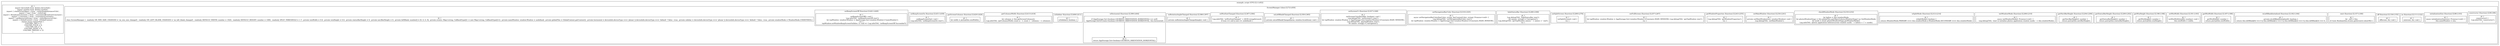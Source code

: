 digraph "32.ts" {
  subgraph "cluster_1" {
    label="example_script (CFG) [L1-L452]";
    node_1_1 [label="id: 1\nimport deviceInfo from '@ohos.deviceInfo';
import window from '@ohos.window';
import { stashOrGetObject } from '../utils/SingleInstanceUtils';
import { Log } from '../utils/Log';
import { BroadcastConstants } from '../constants/BroadcastConstants';
import { Constants } from '../constants/Constants';
import { getResourceString } from '../utils/ResourceUtils';
import { GlobalContext } from './GlobalContext';
export enum ColumnSize {
  COLUMN_TWO = 2,
  COLUMN_FOUR = 4,
  COLUMN_SIX = 6,
  COLUMN_EIGHT = 8,
  COLUMN_TWELVE = 12
}", shape=box];
  subgraph "cluster_2" {
    label="ScreenManager (class) [L72-L450]";
    node_2_1 [label="id: 1\nclass ScreenManager {  readonly ON_WIN_SIZE_CHANGED = 'on_win_size_changed';  readonly ON_LEFT_BLANK_CHANGED = 'on_left_blank_changed';  readonly DEFAULT_WIDTH: number = 1920;  readonly DEFAULT_HEIGHT: number = 1080;  readonly SPLIT_THRESHOLD = 1.7;  private winWidth = 0.0;  private winHeight = 0.0;  private statusBarHeight = 0;  private naviBarHeight = 0;  private leftBlank: number[] = [0, 0, 0, 0];  private events: Map<string, CallbackType[]> = new Map<string, CallbackType[]>();  private mainWindow: window.Window = undefined;  private globalThis = GlobalContext.getContext();  private horizontal = deviceInfo.deviceType === 'phone' || deviceInfo.deviceType === 'default' ? false : true;  private sidebar = deviceInfo.deviceType === 'phone' || deviceInfo.deviceType === 'default' ? false : true;  private windowMode = WindowMode.UNDEFINED;}", shape=box];
  subgraph "cluster_3" {
    label="constructor (function) [L94-L96]";
    node_3_1 [label="id: 1\nconstructor() {
  Log.info(TAG, 'constructor');
}", shape=box];
  }
  subgraph "cluster_4" {
    label="initializationSize (function) [L98-L103]";
    node_4_1 [label="id: 1\nasync initializationSize(win): Promise<void> {
this.mainWindow = win;", shape=box];
  }
  subgraph "cluster_5" {
    label="on (function) [L111-L122]";
    node_5_1 [label="id: 1\non(event, fn): void {", shape=box];
  }
  subgraph "cluster_6" {
    label="off (function) [L130-L155]";
    node_6_1 [label="id: 1\noff(event, fn): void {", shape=box];
  }
  subgraph "cluster_7" {
    label="emit (function) [L157-L180]";
    node_7_1 [label="id: 1\nlet _self = this;
if (!new Boolean(this.events.get(event)).valueOf()) {", shape=box];
  }
  subgraph "cluster_8" {
    label="isLeftBlankInitialized (function) [L182-L184]";
    node_8_1 [label="id: 1\nprivate isLeftBlankInitialized(): boolean {
return this.leftBlank[0] !== 0 || this.leftBlank[1] !== 0 || this.leftBlank[2] !== 0 || this.leftBlank[3] !== 0;", shape=box];
  }
  subgraph "cluster_9" {
    label="getWinWidth (function) [L187-L189]";
    node_9_1 [label="id: 1\ngetWinWidth(): number {
return px2vp(this.winWidth);", shape=box];
  }
  subgraph "cluster_10" {
    label="setWinWidth (function) [L191-L193]";
    node_10_1 [label="id: 1\nsetWinWidth(width: number): void {
this.winWidth = width;", shape=box];
  }
  subgraph "cluster_11" {
    label="getWinHeight (function) [L196-L198]";
    node_11_1 [label="id: 1\ngetWinHeight(): number {
return px2vp(this.winHeight);", shape=box];
  }
  subgraph "cluster_12" {
    label="getStatusBarHeight (function) [L200-L202]";
    node_12_1 [label="id: 1\ngetStatusBarHeight(): number {
    return px2vp(this.statusBarHeight);", shape=box];
  }
  subgraph "cluster_13" {
    label="getNaviBarHeight (function) [L204-L206]";
    node_13_1 [label="id: 1\ngetNaviBarHeight(): number {
    return px2vp(this.naviBarHeight);", shape=box];
  }
  subgraph "cluster_14" {
    label="initWindowMode (function) [L208-L210]";
    node_14_1 [label="id: 1\nasync initWindowMode(): Promise<void> {
    Log.debug(TAG, 'start to initialize photos application window mode: ' + this.windowMode);", shape=box];
  }
  subgraph "cluster_15" {
    label="isSplitMode (function) [L212-L214]";
    node_15_1 [label="id: 1\nisSplitMode(): boolean {
return (WindowMode.PRIMARY === this.windowMode || WindowMode.SECONDARY === this.windowMode)", shape=box];
  }
  subgraph "cluster_16" {
    label="checkWindowMode (function) [L216-L232]";
    node_16_1 [label="id: 1\nlet before = this.windowMode;
let photosWindowStage = this.globalThis.getObject('photosWindowStage') as GetWindowMode;
let mode = await photosWindowStage.getWindowMode();
Log.info(TAG, 'photos application before/current window mode: ' + before + '/' + mode);", shape=box];
  }
  subgraph "cluster_17" {
    label="setMainWindow (function) [L234-L241]";
    node_17_1 [label="id: 1\nprivate setMainWindow(win: window.Window): void {
Log.debug(TAG, 'setMainWindow');", shape=box];
  }
  subgraph "cluster_18" {
    label="getWindowProperties (function) [L243-L255]";
    node_18_1 [label="id: 1\nLog.debug(TAG, 'getWindowProperties');
try {", shape=box];
  }
  subgraph "cluster_19" {
    label="setFullScreen (function) [L257-L267]";
    node_19_1 [label="id: 1\nlet topWindow: window.Window = AppStorage.Get<window.Window>(Constants.MAIN_WINDOW); Log.debug(TAG, 'getTopWindow start');
try {", shape=box];
  }
  subgraph "cluster_20" {
    label="setSplitScreen (function) [L269-L278]";
    node_20_1 [label="id: 1\nsetSplitScreen(): void {
try {", shape=box];
  }
  subgraph "cluster_21" {
    label="hideStatusBar (function) [L280-L308]";
    node_21_1 [label="id: 1\nLog.debug(TAG, 'hideStatusBar start');
let names: string[] = ['navigation'];
Log.debug(TAG, 'getTopWindow names: ' + names + ' end');
try {", shape=box];
  }
  subgraph "cluster_22" {
    label="setNavigationBarColor (function) [L310-L325]";
    node_22_1 [label="id: 1\nasync setNavigationBarColor(barColor: string, barContentColor: string): Promise<void> {
    Log.debug(TAG, 'setNavigationBarColor start');
    let topWindow: window.Window = AppStorage.Get<window.Window>(Constants.MAIN_WINDOW);
try {", shape=box];
  }
  subgraph "cluster_23" {
    label="setSystemUi (function) [L327-L348]";
    node_23_1 [label="id: 1\nsetSystemUi(isShowBar: boolean): void {
Log.debug(TAG, 'setSystemUi start');
let topWindow: window.Window = AppStorage.Get<window.Window>(Constants.MAIN_WINDOW);
Log.debug(TAG, 'getTopWindow start');
let names: string[] = ['navigation'];", shape=box];
  }
  subgraph "cluster_24" {
    label="onLeftBlankChanged (function) [L350-L365]";
    node_24_1 [label="id: 1\nprivate onLeftBlankChanged(area: window.AvoidArea): void {", shape=box];
  }
  subgraph "cluster_25" {
    label="onWinSizeChanged (function) [L367-L384]";
    node_25_1 [label="id: 1\nLog.info(TAG, 'onWinSizeChanged ' + JSON.stringify(size));
if (size == null || size == undefined) {", shape=box];
  }
  subgraph "cluster_26" {
    label="onRotationAngleChanged (function) [L386-L397]";
    node_26_1 [label="id: 1\nprivate onRotationAngleChanged(angle): void {", shape=box];
  }
  subgraph "cluster_27" {
    label="isHorizontal (function) [L399-L404]";
    node_27_1 [label="id: 1\nif (AppStorage.Get<boolean>(SCREEN_ORIENTATION_HORIZONTAL) == null)
  AppStorage.SetOrCreate<boolean>(SCREEN_ORIENTATION_HORIZONTAL, this.horizontal);", shape=box];
    node_27_3 [label="id: 3\nreturn AppStorage.Get<boolean>(SCREEN_ORIENTATION_HORIZONTAL);", shape=box];
    node_27_1 -> node_27_3;
  }
  subgraph "cluster_28" {
    label="isSidebar (function) [L406-L411]";
    node_28_1 [label="id: 1\nisSidebar(): boolean {", shape=box];
  }
  subgraph "cluster_29" {
    label="getColumnsWidth (function) [L413-L418]";
    node_29_1 [label="id: 1\nlet columns = this.getScreenColumns();
Log.info(TAG, 'getColumnsWidth count is ' + count + ' columns: ' + columns);", shape=box];
  }
  subgraph "cluster_30" {
    label="getScreenColumns (function) [L420-L429]";
    node_30_1 [label="id: 1\nlet width = px2vp(this.winWidth);", shape=box];
  }
  subgraph "cluster_31" {
    label="setKeepScreenOn (function) [L431-L439]";
    node_31_1 [label="id: 1\nsetKeepScreenOn(): void {
Log.info(TAG, 'setKeepScreenOn start');", shape=box];
  }
  subgraph "cluster_32" {
    label="setKeepScreenOff (function) [L441-L449]";
    node_32_1 [label="id: 1\nsetKeepScreenOff(): void {
    Log.info(TAG, 'setKeepScreenOff start');
    let topWindow: window.Window = AppStorage.Get<window.Window>('mainWindow');
try {
          topWindow.setWindowKeepScreenOn(false, (): void => Log.info(TAG, 'setKeepScreenOff Succeeded'))", shape=box];
  }
  }
  }
}